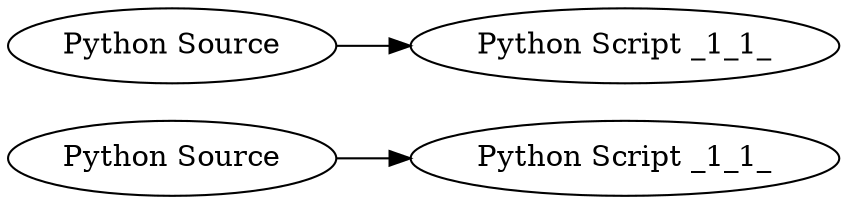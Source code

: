 digraph {
	3 -> 4
	1 -> 2
	1 [label="Python Source"]
	4 [label="Python Script _1_1_"]
	3 [label="Python Source"]
	2 [label="Python Script _1_1_"]
	rankdir=LR
}
